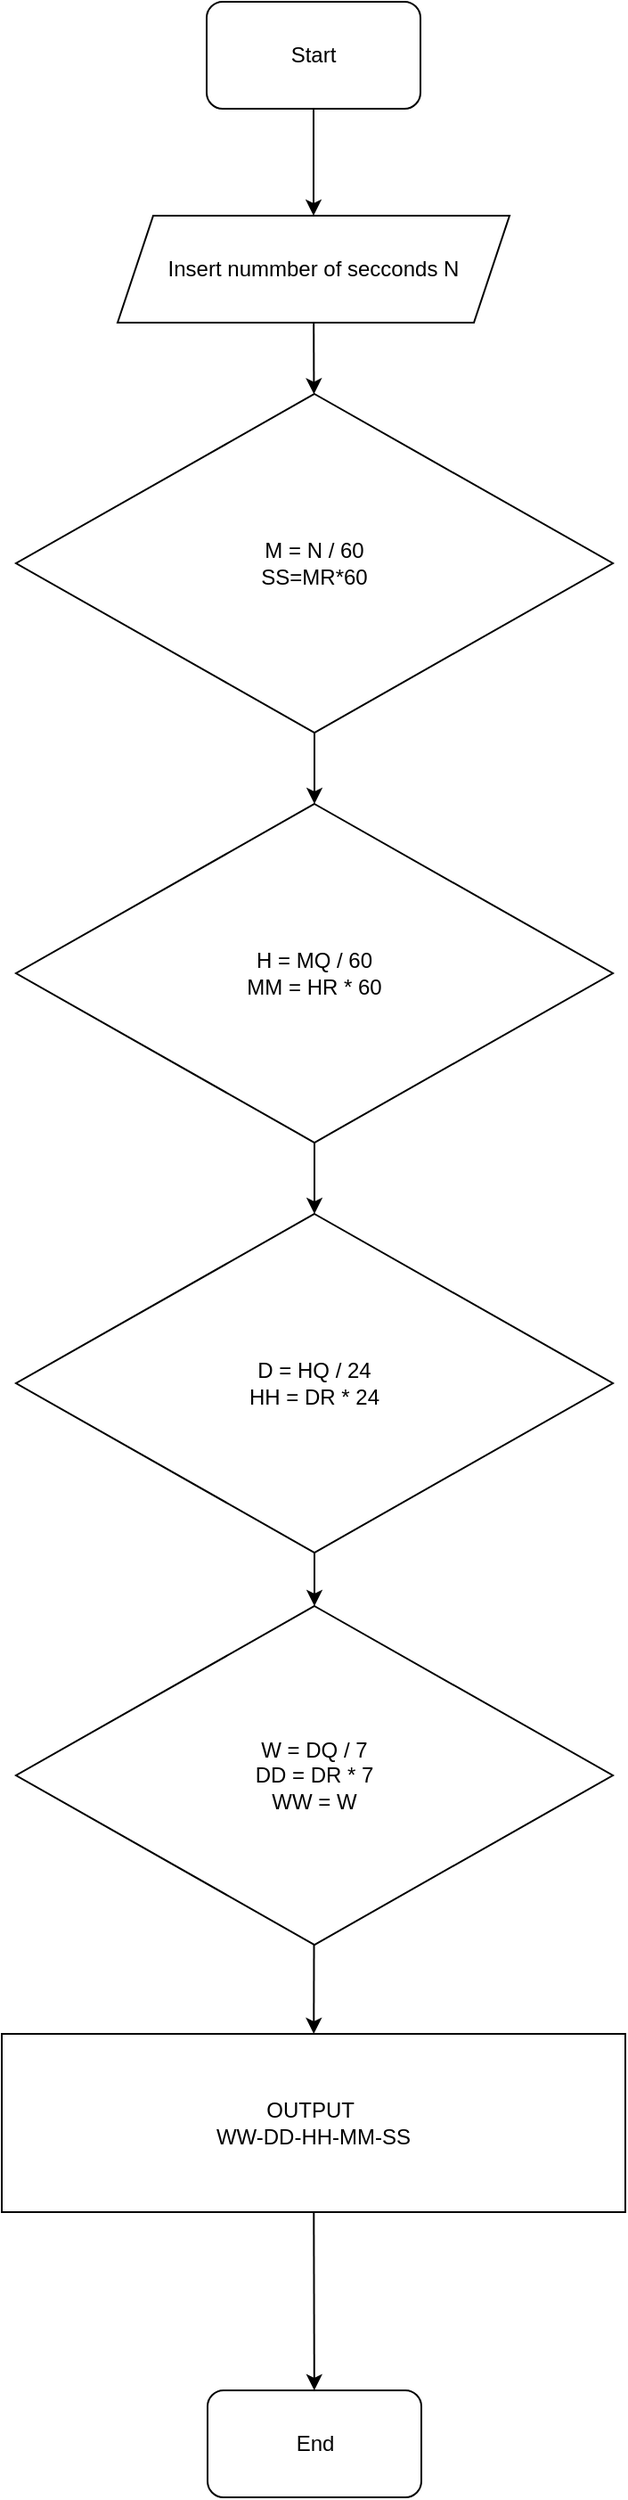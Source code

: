 <mxfile>
    <diagram id="7PgrtFfZGIdB4i1WA27M" name="Page-1">
        <mxGraphModel dx="1534" dy="998" grid="1" gridSize="10" guides="1" tooltips="1" connect="1" arrows="1" fold="1" page="1" pageScale="1" pageWidth="850" pageHeight="1100" math="0" shadow="0">
            <root>
                <mxCell id="0"/>
                <mxCell id="1" parent="0"/>
                <mxCell id="15" value="" style="edgeStyle=none;html=1;" edge="1" parent="1" source="2" target="3">
                    <mxGeometry relative="1" as="geometry"/>
                </mxCell>
                <mxCell id="2" value="Start" style="rounded=1;whiteSpace=wrap;html=1;" vertex="1" parent="1">
                    <mxGeometry x="365" y="10" width="120" height="60" as="geometry"/>
                </mxCell>
                <mxCell id="16" value="" style="edgeStyle=none;html=1;" edge="1" parent="1" source="3" target="5">
                    <mxGeometry relative="1" as="geometry"/>
                </mxCell>
                <mxCell id="3" value="Insert nummber of secconds N" style="shape=parallelogram;perimeter=parallelogramPerimeter;whiteSpace=wrap;html=1;fixedSize=1;" vertex="1" parent="1">
                    <mxGeometry x="315" y="130" width="220" height="60" as="geometry"/>
                </mxCell>
                <mxCell id="22" value="" style="edgeStyle=none;html=1;" edge="1" parent="1" source="4" target="21">
                    <mxGeometry relative="1" as="geometry"/>
                </mxCell>
                <mxCell id="4" value="OUTPUT&amp;nbsp;&lt;br&gt;WW-DD-HH-MM-SS" style="rounded=0;whiteSpace=wrap;html=1;" vertex="1" parent="1">
                    <mxGeometry x="250" y="1150" width="350" height="100" as="geometry"/>
                </mxCell>
                <mxCell id="17" value="" style="edgeStyle=none;html=1;" edge="1" parent="1" source="5" target="12">
                    <mxGeometry relative="1" as="geometry"/>
                </mxCell>
                <mxCell id="5" value="M = N / 60&lt;br&gt;SS=MR*60" style="rhombus;whiteSpace=wrap;html=1;" vertex="1" parent="1">
                    <mxGeometry x="258" y="230" width="335" height="190" as="geometry"/>
                </mxCell>
                <mxCell id="18" value="" style="edgeStyle=none;html=1;" edge="1" parent="1" source="12" target="13">
                    <mxGeometry relative="1" as="geometry"/>
                </mxCell>
                <mxCell id="12" value="H = MQ / 60&lt;br&gt;MM = HR * 60" style="rhombus;whiteSpace=wrap;html=1;" vertex="1" parent="1">
                    <mxGeometry x="258" y="460" width="335" height="190" as="geometry"/>
                </mxCell>
                <mxCell id="19" value="" style="edgeStyle=none;html=1;" edge="1" parent="1" source="13" target="14">
                    <mxGeometry relative="1" as="geometry"/>
                </mxCell>
                <mxCell id="13" value="D = HQ / 24&lt;br&gt;HH = DR * 24" style="rhombus;whiteSpace=wrap;html=1;" vertex="1" parent="1">
                    <mxGeometry x="258" y="690" width="335" height="190" as="geometry"/>
                </mxCell>
                <mxCell id="20" value="" style="edgeStyle=none;html=1;" edge="1" parent="1" source="14" target="4">
                    <mxGeometry relative="1" as="geometry"/>
                </mxCell>
                <mxCell id="14" value="W = DQ / 7&lt;br&gt;DD = DR * 7&lt;br&gt;WW = W" style="rhombus;whiteSpace=wrap;html=1;" vertex="1" parent="1">
                    <mxGeometry x="258" y="910" width="335" height="190" as="geometry"/>
                </mxCell>
                <mxCell id="21" value="End" style="rounded=1;whiteSpace=wrap;html=1;" vertex="1" parent="1">
                    <mxGeometry x="365.5" y="1350" width="120" height="60" as="geometry"/>
                </mxCell>
            </root>
        </mxGraphModel>
    </diagram>
</mxfile>